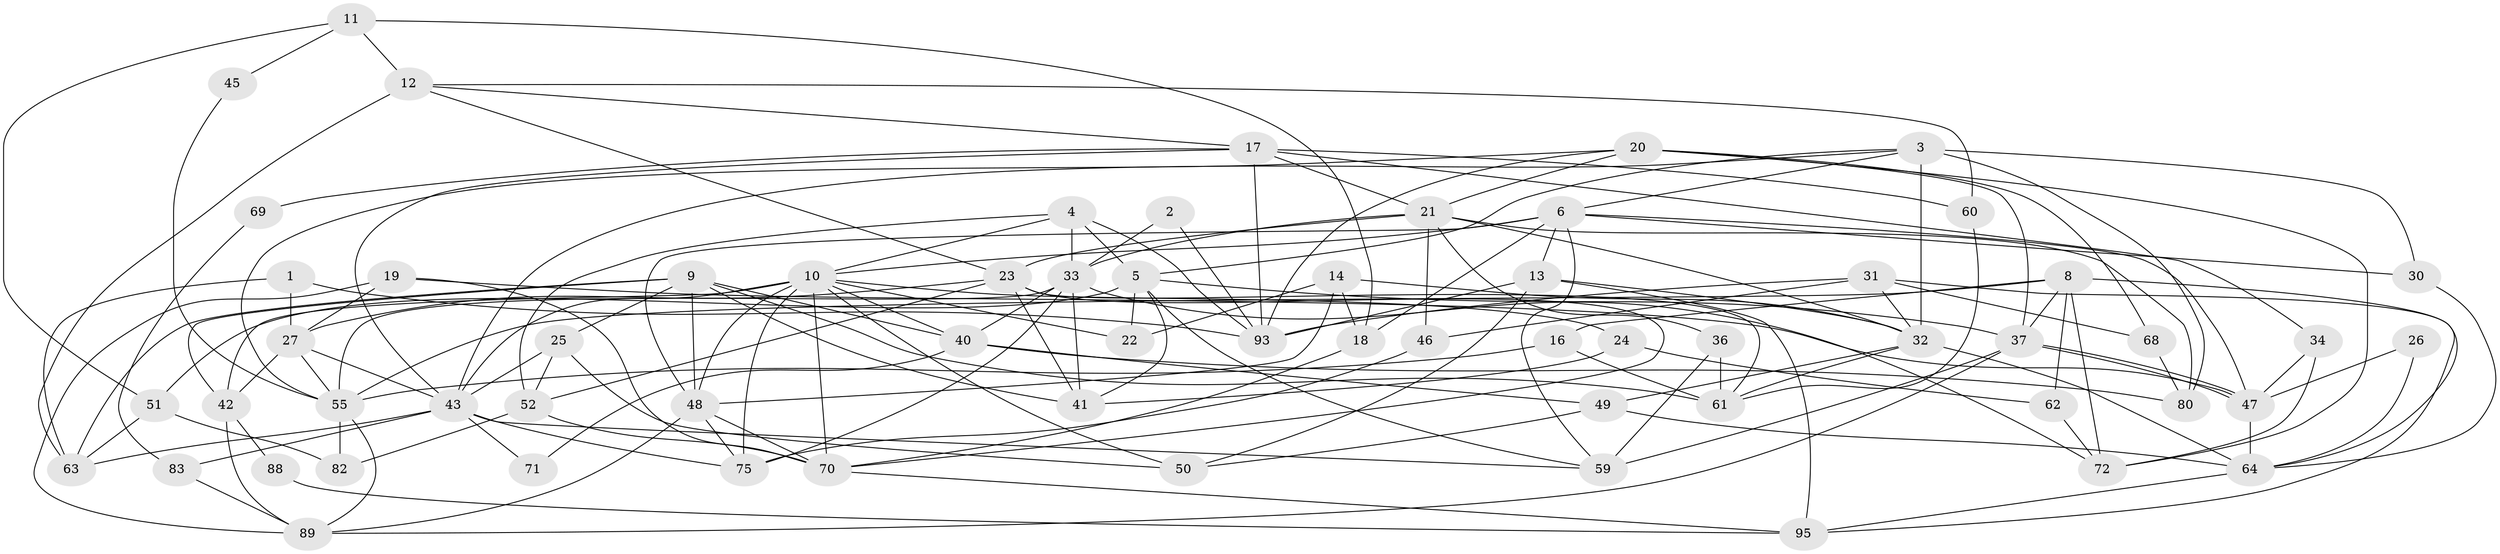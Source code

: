 // original degree distribution, {3: 0.3137254901960784, 2: 0.13725490196078433, 5: 0.1568627450980392, 4: 0.20588235294117646, 6: 0.12745098039215685, 7: 0.058823529411764705}
// Generated by graph-tools (version 1.1) at 2025/41/03/06/25 10:41:54]
// undirected, 64 vertices, 160 edges
graph export_dot {
graph [start="1"]
  node [color=gray90,style=filled];
  1;
  2;
  3 [super="+7"];
  4 [super="+76"];
  5 [super="+65"];
  6 [super="+85"];
  8 [super="+54"];
  9 [super="+28"];
  10 [super="+39"];
  11 [super="+53"];
  12 [super="+15"];
  13;
  14;
  16;
  17 [super="+90"];
  18 [super="+38"];
  19 [super="+35"];
  20 [super="+73"];
  21 [super="+86"];
  22;
  23 [super="+29"];
  24 [super="+94"];
  25 [super="+87"];
  26;
  27 [super="+79"];
  30;
  31 [super="+58"];
  32 [super="+67"];
  33 [super="+77"];
  34;
  36 [super="+44"];
  37;
  40 [super="+102"];
  41;
  42;
  43 [super="+101"];
  45;
  46;
  47 [super="+81"];
  48 [super="+74"];
  49;
  50 [super="+56"];
  51;
  52 [super="+84"];
  55 [super="+57"];
  59 [super="+97"];
  60;
  61 [super="+99"];
  62;
  63 [super="+78"];
  64 [super="+66"];
  68 [super="+100"];
  69;
  70 [super="+91"];
  71;
  72 [super="+92"];
  75;
  80;
  82;
  83;
  88;
  89 [super="+98"];
  93 [super="+96"];
  95;
  1 -- 63;
  1 -- 93;
  1 -- 27;
  2 -- 93;
  2 -- 33;
  3 -- 43;
  3 -- 5;
  3 -- 80 [weight=2];
  3 -- 32;
  3 -- 6;
  3 -- 30;
  4 -- 10;
  4 -- 33;
  4 -- 52;
  4 -- 93;
  4 -- 5;
  5 -- 37;
  5 -- 22;
  5 -- 51;
  5 -- 41;
  5 -- 59;
  6 -- 10;
  6 -- 59;
  6 -- 13;
  6 -- 30;
  6 -- 47;
  6 -- 48;
  6 -- 18;
  8 -- 16;
  8 -- 64;
  8 -- 55;
  8 -- 62;
  8 -- 37;
  8 -- 72;
  9 -- 42;
  9 -- 61;
  9 -- 63;
  9 -- 48;
  9 -- 40;
  9 -- 25;
  9 -- 41;
  10 -- 24;
  10 -- 48;
  10 -- 75;
  10 -- 42;
  10 -- 22;
  10 -- 70;
  10 -- 43;
  10 -- 50;
  10 -- 40;
  11 -- 12;
  11 -- 51;
  11 -- 45;
  11 -- 18;
  12 -- 60;
  12 -- 17;
  12 -- 63;
  12 -- 23;
  13 -- 50;
  13 -- 95;
  13 -- 32;
  13 -- 93;
  14 -- 22;
  14 -- 18;
  14 -- 48;
  14 -- 32;
  16 -- 55;
  16 -- 61;
  17 -- 93;
  17 -- 21;
  17 -- 34;
  17 -- 69;
  17 -- 60;
  17 -- 43;
  18 -- 70;
  19 -- 89;
  19 -- 27;
  19 -- 70;
  19 -- 47;
  20 -- 93;
  20 -- 37;
  20 -- 55;
  20 -- 72;
  20 -- 21;
  20 -- 68;
  21 -- 36;
  21 -- 46;
  21 -- 32;
  21 -- 33;
  21 -- 80;
  21 -- 23;
  23 -- 41;
  23 -- 52;
  23 -- 61;
  23 -- 70;
  23 -- 27;
  24 -- 41;
  24 -- 62;
  25 -- 43;
  25 -- 52;
  25 -- 50;
  26 -- 47;
  26 -- 64;
  27 -- 42;
  27 -- 43;
  27 -- 55;
  30 -- 64;
  31 -- 95;
  31 -- 93;
  31 -- 32;
  31 -- 46;
  31 -- 68;
  32 -- 49;
  32 -- 61;
  32 -- 64;
  33 -- 40;
  33 -- 55;
  33 -- 41;
  33 -- 75;
  33 -- 72;
  34 -- 72;
  34 -- 47;
  36 -- 61;
  36 -- 59 [weight=2];
  37 -- 47;
  37 -- 47;
  37 -- 89;
  37 -- 59;
  40 -- 80;
  40 -- 49;
  40 -- 71;
  42 -- 88;
  42 -- 89;
  43 -- 83;
  43 -- 71;
  43 -- 75;
  43 -- 63;
  43 -- 59;
  45 -- 55;
  46 -- 75;
  47 -- 64;
  48 -- 70 [weight=2];
  48 -- 89;
  48 -- 75;
  49 -- 50;
  49 -- 64;
  51 -- 82;
  51 -- 63;
  52 -- 82;
  52 -- 70;
  55 -- 89;
  55 -- 82;
  60 -- 61;
  62 -- 72;
  64 -- 95;
  68 -- 80;
  69 -- 83;
  70 -- 95;
  83 -- 89;
  88 -- 95;
}
